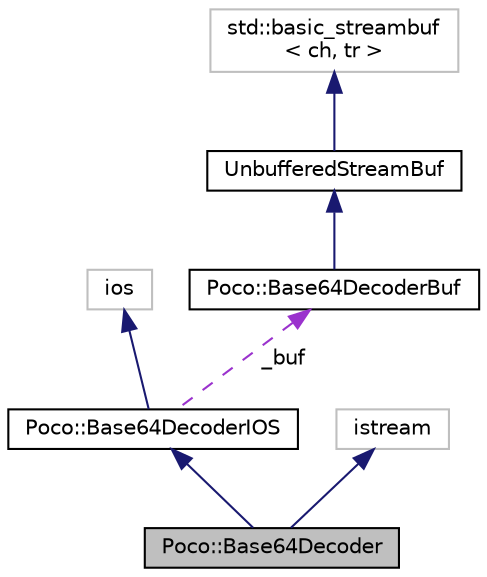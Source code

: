 digraph "Poco::Base64Decoder"
{
 // LATEX_PDF_SIZE
  edge [fontname="Helvetica",fontsize="10",labelfontname="Helvetica",labelfontsize="10"];
  node [fontname="Helvetica",fontsize="10",shape=record];
  Node1 [label="Poco::Base64Decoder",height=0.2,width=0.4,color="black", fillcolor="grey75", style="filled", fontcolor="black",tooltip=" "];
  Node2 -> Node1 [dir="back",color="midnightblue",fontsize="10",style="solid"];
  Node2 [label="Poco::Base64DecoderIOS",height=0.2,width=0.4,color="black", fillcolor="white", style="filled",URL="$classPoco_1_1Base64DecoderIOS.html",tooltip=" "];
  Node3 -> Node2 [dir="back",color="midnightblue",fontsize="10",style="solid"];
  Node3 [label="ios",height=0.2,width=0.4,color="grey75", fillcolor="white", style="filled",tooltip=" "];
  Node4 -> Node2 [dir="back",color="darkorchid3",fontsize="10",style="dashed",label=" _buf" ];
  Node4 [label="Poco::Base64DecoderBuf",height=0.2,width=0.4,color="black", fillcolor="white", style="filled",URL="$classPoco_1_1Base64DecoderBuf.html",tooltip=" "];
  Node5 -> Node4 [dir="back",color="midnightblue",fontsize="10",style="solid"];
  Node5 [label="UnbufferedStreamBuf",height=0.2,width=0.4,color="black", fillcolor="white", style="filled",URL="$classPoco_1_1BasicUnbufferedStreamBuf.html",tooltip=" "];
  Node6 -> Node5 [dir="back",color="midnightblue",fontsize="10",style="solid"];
  Node6 [label="std::basic_streambuf\l\< ch, tr \>",height=0.2,width=0.4,color="grey75", fillcolor="white", style="filled",tooltip=" "];
  Node7 -> Node1 [dir="back",color="midnightblue",fontsize="10",style="solid"];
  Node7 [label="istream",height=0.2,width=0.4,color="grey75", fillcolor="white", style="filled",tooltip=" "];
}
